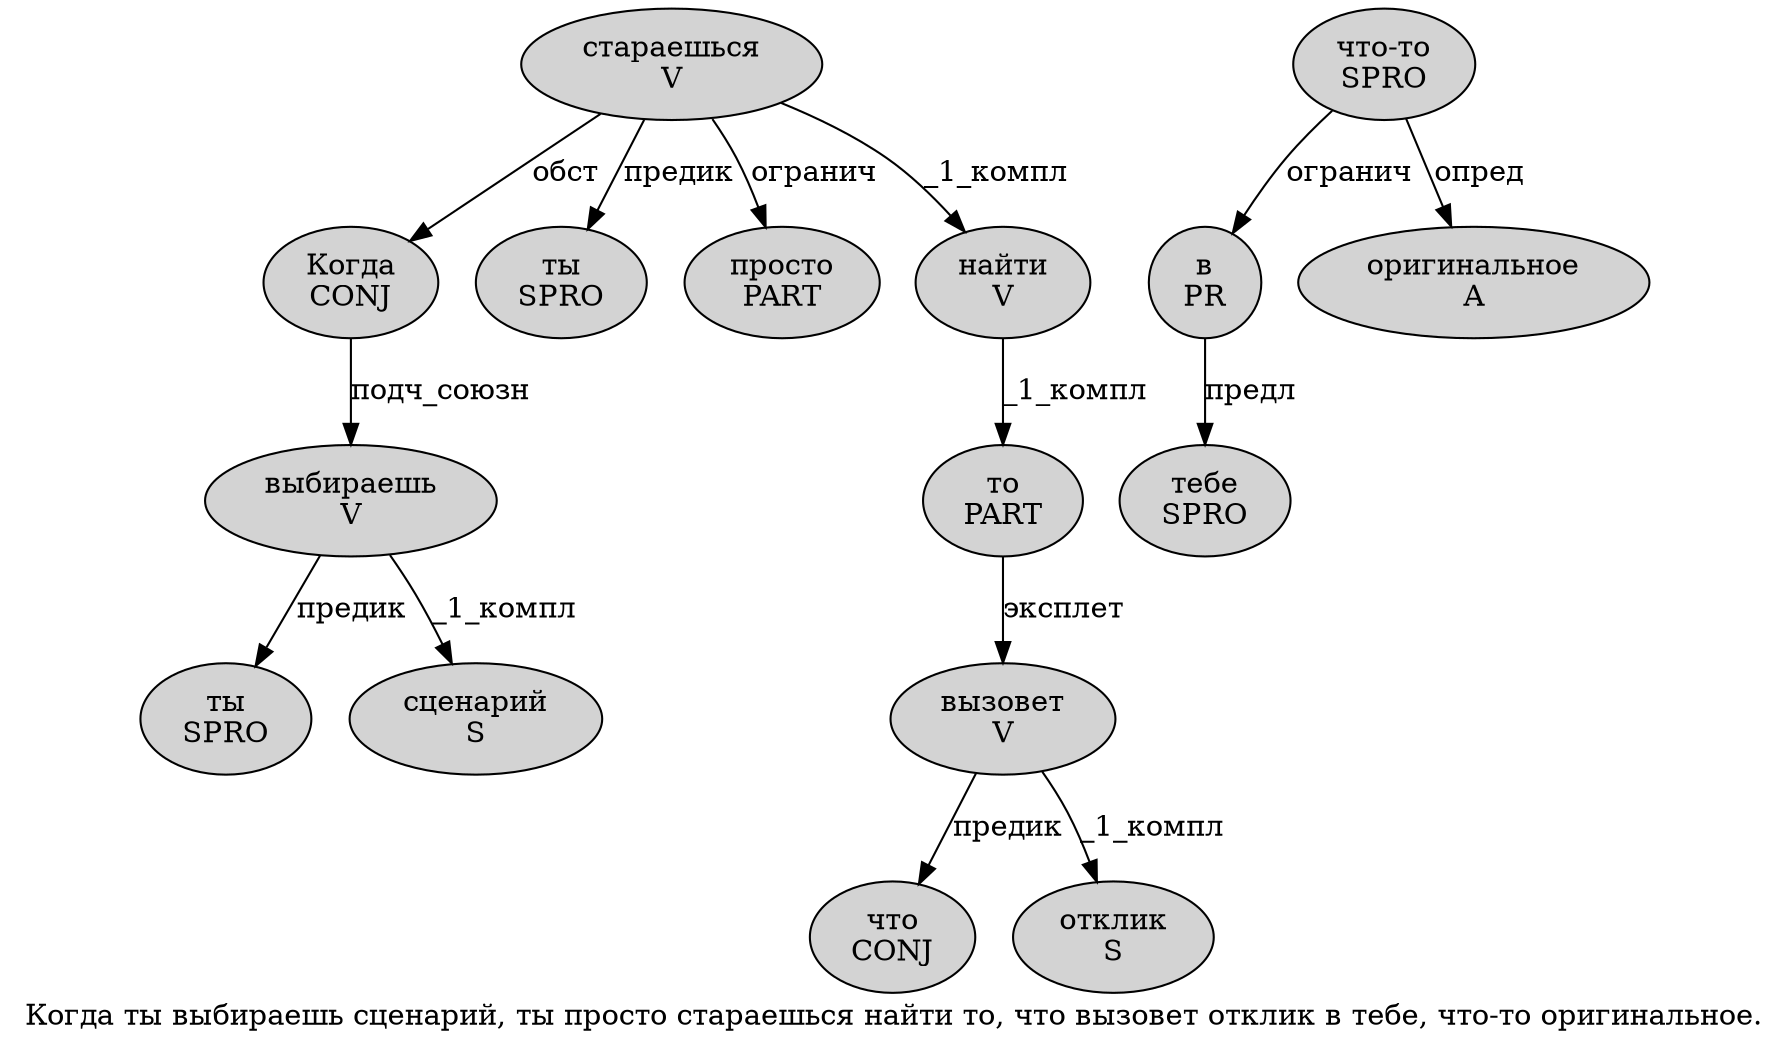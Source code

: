 digraph SENTENCE_684 {
	graph [label="Когда ты выбираешь сценарий, ты просто стараешься найти то, что вызовет отклик в тебе, что-то оригинальное."]
	node [style=filled]
		0 [label="Когда
CONJ" color="" fillcolor=lightgray penwidth=1 shape=ellipse]
		1 [label="ты
SPRO" color="" fillcolor=lightgray penwidth=1 shape=ellipse]
		2 [label="выбираешь
V" color="" fillcolor=lightgray penwidth=1 shape=ellipse]
		3 [label="сценарий
S" color="" fillcolor=lightgray penwidth=1 shape=ellipse]
		5 [label="ты
SPRO" color="" fillcolor=lightgray penwidth=1 shape=ellipse]
		6 [label="просто
PART" color="" fillcolor=lightgray penwidth=1 shape=ellipse]
		7 [label="стараешься
V" color="" fillcolor=lightgray penwidth=1 shape=ellipse]
		8 [label="найти
V" color="" fillcolor=lightgray penwidth=1 shape=ellipse]
		9 [label="то
PART" color="" fillcolor=lightgray penwidth=1 shape=ellipse]
		11 [label="что
CONJ" color="" fillcolor=lightgray penwidth=1 shape=ellipse]
		12 [label="вызовет
V" color="" fillcolor=lightgray penwidth=1 shape=ellipse]
		13 [label="отклик
S" color="" fillcolor=lightgray penwidth=1 shape=ellipse]
		14 [label="в
PR" color="" fillcolor=lightgray penwidth=1 shape=ellipse]
		15 [label="тебе
SPRO" color="" fillcolor=lightgray penwidth=1 shape=ellipse]
		17 [label="что-то
SPRO" color="" fillcolor=lightgray penwidth=1 shape=ellipse]
		18 [label="оригинальное
A" color="" fillcolor=lightgray penwidth=1 shape=ellipse]
			9 -> 12 [label="эксплет"]
			17 -> 14 [label="огранич"]
			17 -> 18 [label="опред"]
			12 -> 11 [label="предик"]
			12 -> 13 [label="_1_компл"]
			7 -> 0 [label="обст"]
			7 -> 5 [label="предик"]
			7 -> 6 [label="огранич"]
			7 -> 8 [label="_1_компл"]
			8 -> 9 [label="_1_компл"]
			14 -> 15 [label="предл"]
			0 -> 2 [label="подч_союзн"]
			2 -> 1 [label="предик"]
			2 -> 3 [label="_1_компл"]
}